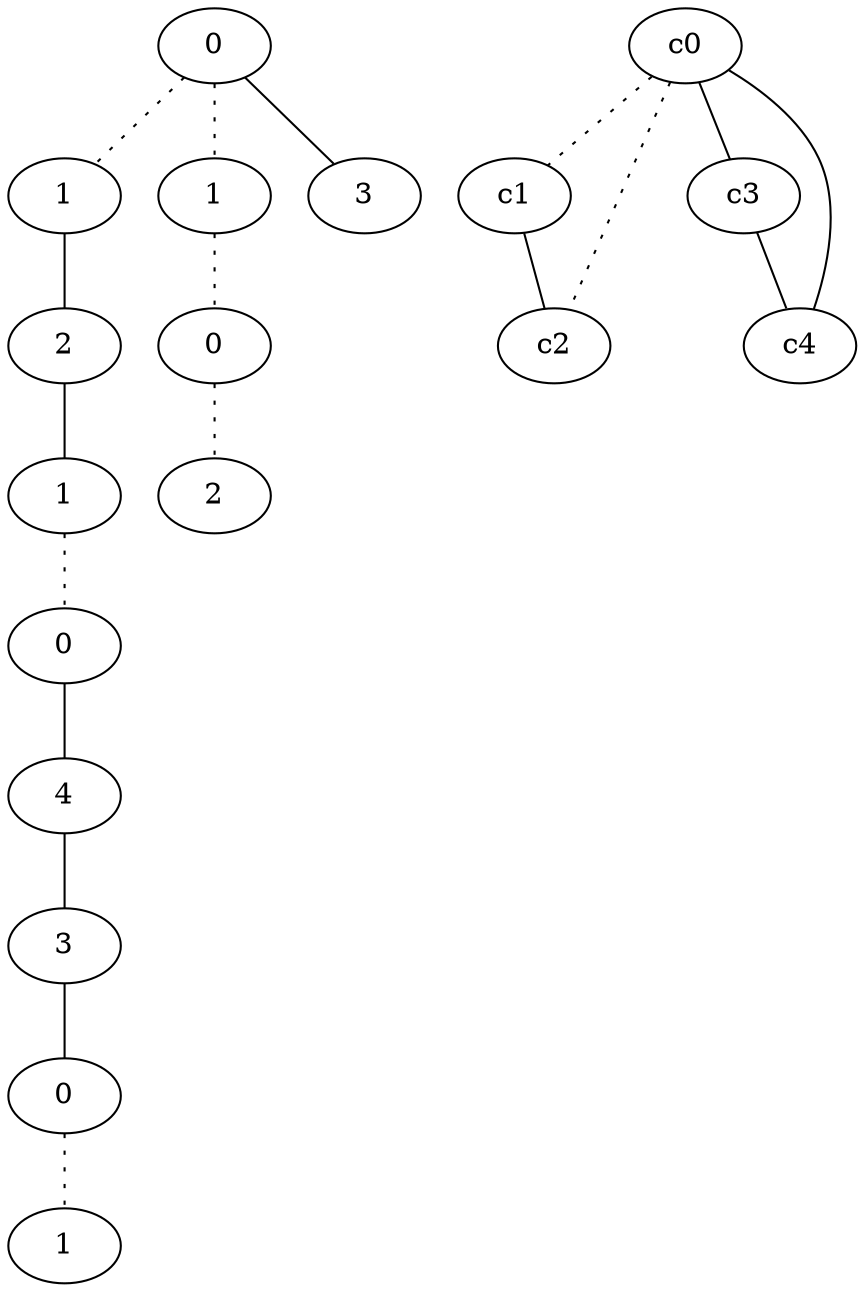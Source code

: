 graph {
a0[label=0];
a1[label=1];
a2[label=2];
a3[label=1];
a4[label=0];
a5[label=4];
a6[label=3];
a7[label=0];
a8[label=1];
a9[label=1];
a10[label=0];
a11[label=2];
a12[label=3];
a0 -- a1 [style=dotted];
a0 -- a9 [style=dotted];
a0 -- a12;
a1 -- a2;
a2 -- a3;
a3 -- a4 [style=dotted];
a4 -- a5;
a5 -- a6;
a6 -- a7;
a7 -- a8 [style=dotted];
a9 -- a10 [style=dotted];
a10 -- a11 [style=dotted];
c0 -- c1 [style=dotted];
c0 -- c2 [style=dotted];
c0 -- c3;
c0 -- c4;
c1 -- c2;
c3 -- c4;
}
